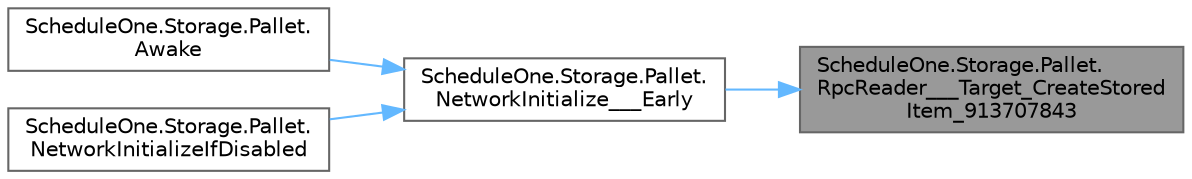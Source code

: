 digraph "ScheduleOne.Storage.Pallet.RpcReader___Target_CreateStoredItem_913707843"
{
 // LATEX_PDF_SIZE
  bgcolor="transparent";
  edge [fontname=Helvetica,fontsize=10,labelfontname=Helvetica,labelfontsize=10];
  node [fontname=Helvetica,fontsize=10,shape=box,height=0.2,width=0.4];
  rankdir="RL";
  Node1 [id="Node000001",label="ScheduleOne.Storage.Pallet.\lRpcReader___Target_CreateStored\lItem_913707843",height=0.2,width=0.4,color="gray40", fillcolor="grey60", style="filled", fontcolor="black",tooltip=" "];
  Node1 -> Node2 [id="edge1_Node000001_Node000002",dir="back",color="steelblue1",style="solid",tooltip=" "];
  Node2 [id="Node000002",label="ScheduleOne.Storage.Pallet.\lNetworkInitialize___Early",height=0.2,width=0.4,color="grey40", fillcolor="white", style="filled",URL="$class_schedule_one_1_1_storage_1_1_pallet.html#a7ba4bcb160aba30d65d54a07e0934e27",tooltip=" "];
  Node2 -> Node3 [id="edge2_Node000002_Node000003",dir="back",color="steelblue1",style="solid",tooltip=" "];
  Node3 [id="Node000003",label="ScheduleOne.Storage.Pallet.\lAwake",height=0.2,width=0.4,color="grey40", fillcolor="white", style="filled",URL="$class_schedule_one_1_1_storage_1_1_pallet.html#af47afe513690916d1bc93c1c63eab1df",tooltip=" "];
  Node2 -> Node4 [id="edge3_Node000002_Node000004",dir="back",color="steelblue1",style="solid",tooltip=" "];
  Node4 [id="Node000004",label="ScheduleOne.Storage.Pallet.\lNetworkInitializeIfDisabled",height=0.2,width=0.4,color="grey40", fillcolor="white", style="filled",URL="$class_schedule_one_1_1_storage_1_1_pallet.html#ac21647fb2e69c2c9847d6a3d44b5ef7f",tooltip=" "];
}
